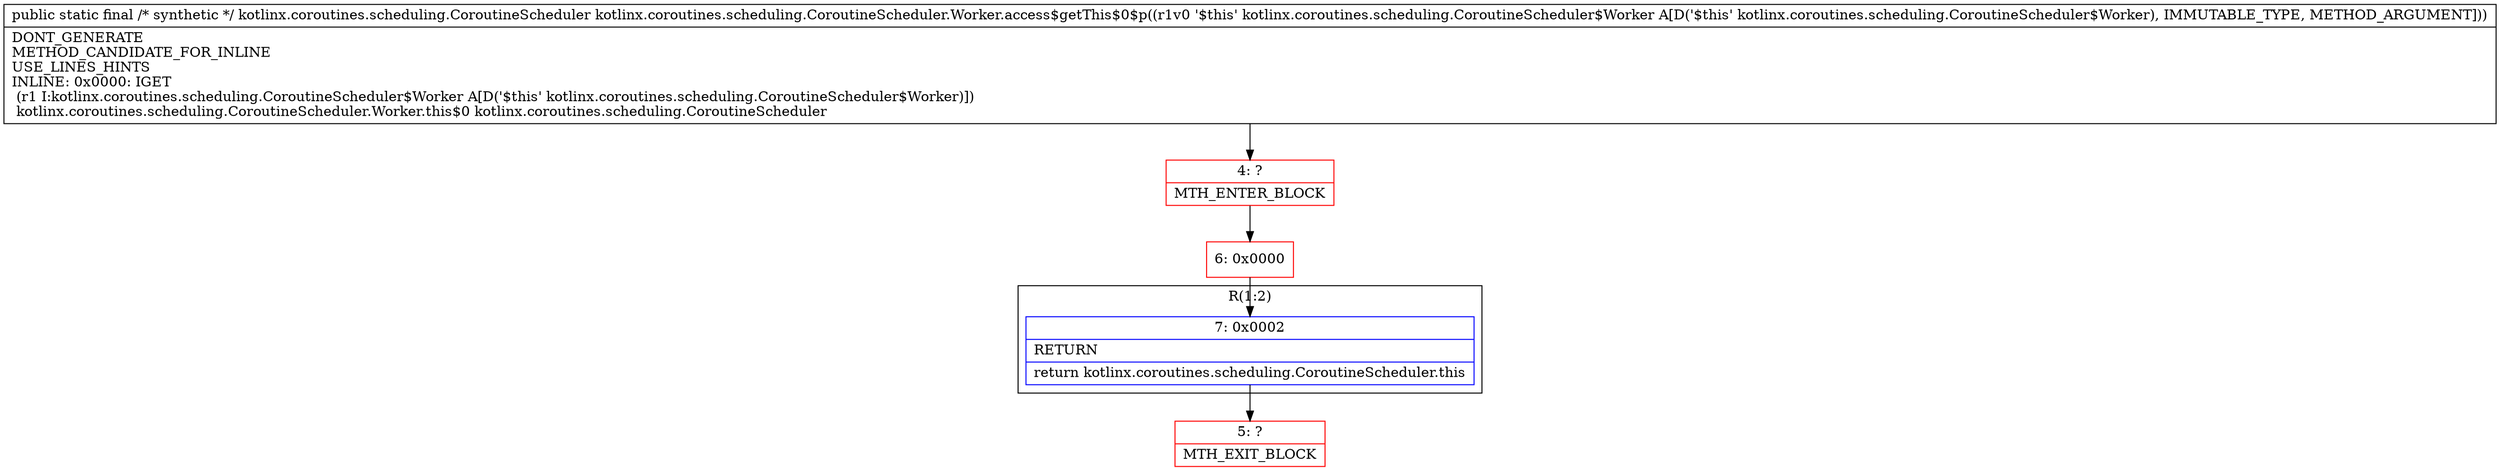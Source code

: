 digraph "CFG forkotlinx.coroutines.scheduling.CoroutineScheduler.Worker.access$getThis$0$p(Lkotlinx\/coroutines\/scheduling\/CoroutineScheduler$Worker;)Lkotlinx\/coroutines\/scheduling\/CoroutineScheduler;" {
subgraph cluster_Region_878387479 {
label = "R(1:2)";
node [shape=record,color=blue];
Node_7 [shape=record,label="{7\:\ 0x0002|RETURN\l|return kotlinx.coroutines.scheduling.CoroutineScheduler.this\l}"];
}
Node_4 [shape=record,color=red,label="{4\:\ ?|MTH_ENTER_BLOCK\l}"];
Node_6 [shape=record,color=red,label="{6\:\ 0x0000}"];
Node_5 [shape=record,color=red,label="{5\:\ ?|MTH_EXIT_BLOCK\l}"];
MethodNode[shape=record,label="{public static final \/* synthetic *\/ kotlinx.coroutines.scheduling.CoroutineScheduler kotlinx.coroutines.scheduling.CoroutineScheduler.Worker.access$getThis$0$p((r1v0 '$this' kotlinx.coroutines.scheduling.CoroutineScheduler$Worker A[D('$this' kotlinx.coroutines.scheduling.CoroutineScheduler$Worker), IMMUTABLE_TYPE, METHOD_ARGUMENT]))  | DONT_GENERATE\lMETHOD_CANDIDATE_FOR_INLINE\lUSE_LINES_HINTS\lINLINE: 0x0000: IGET  \l  (r1 I:kotlinx.coroutines.scheduling.CoroutineScheduler$Worker A[D('$this' kotlinx.coroutines.scheduling.CoroutineScheduler$Worker)])\l kotlinx.coroutines.scheduling.CoroutineScheduler.Worker.this$0 kotlinx.coroutines.scheduling.CoroutineScheduler\l}"];
MethodNode -> Node_4;Node_7 -> Node_5;
Node_4 -> Node_6;
Node_6 -> Node_7;
}

